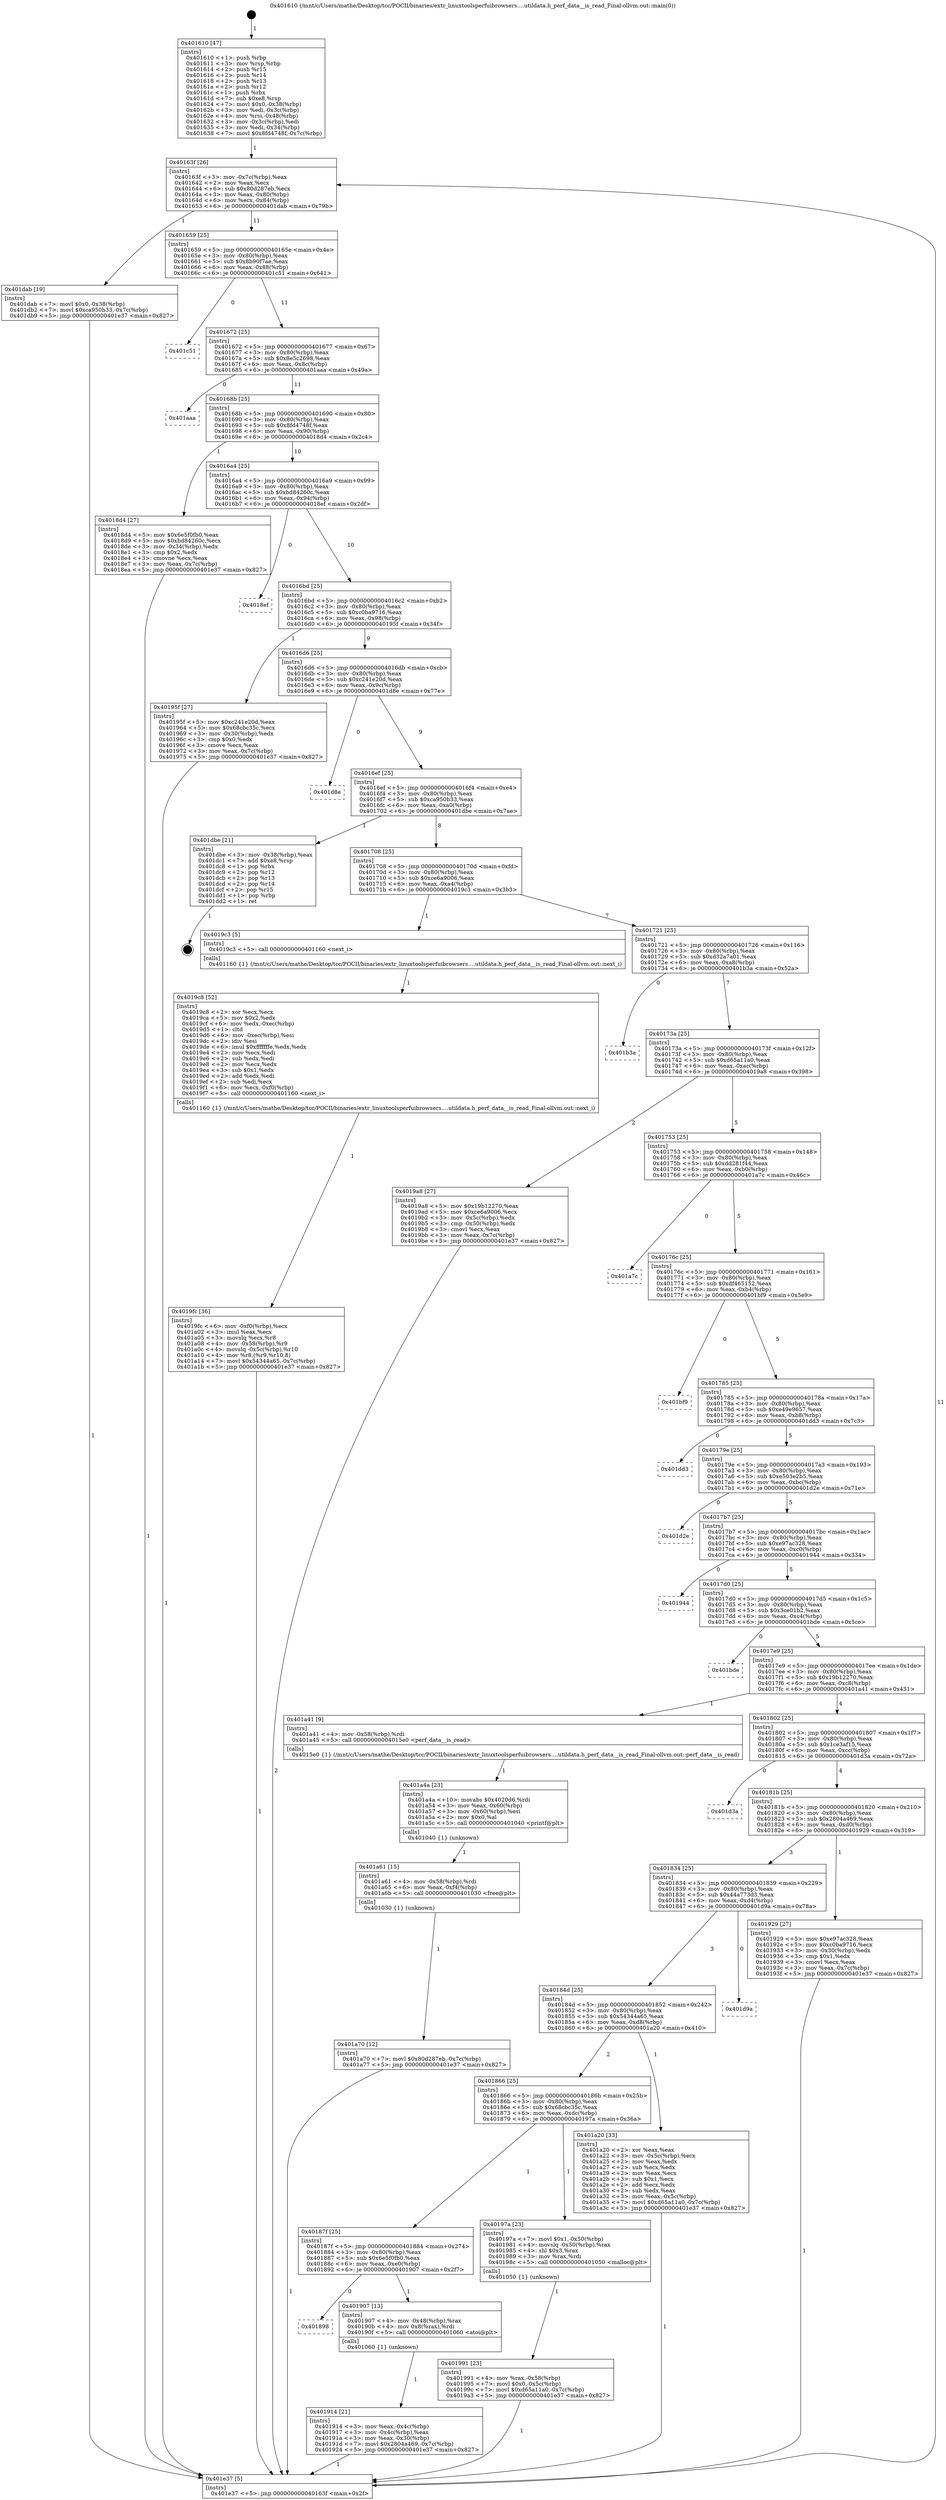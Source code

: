 digraph "0x401610" {
  label = "0x401610 (/mnt/c/Users/mathe/Desktop/tcc/POCII/binaries/extr_linuxtoolsperfuibrowsers....utildata.h_perf_data__is_read_Final-ollvm.out::main(0))"
  labelloc = "t"
  node[shape=record]

  Entry [label="",width=0.3,height=0.3,shape=circle,fillcolor=black,style=filled]
  "0x40163f" [label="{
     0x40163f [26]\l
     | [instrs]\l
     &nbsp;&nbsp;0x40163f \<+3\>: mov -0x7c(%rbp),%eax\l
     &nbsp;&nbsp;0x401642 \<+2\>: mov %eax,%ecx\l
     &nbsp;&nbsp;0x401644 \<+6\>: sub $0x80d287eb,%ecx\l
     &nbsp;&nbsp;0x40164a \<+3\>: mov %eax,-0x80(%rbp)\l
     &nbsp;&nbsp;0x40164d \<+6\>: mov %ecx,-0x84(%rbp)\l
     &nbsp;&nbsp;0x401653 \<+6\>: je 0000000000401dab \<main+0x79b\>\l
  }"]
  "0x401dab" [label="{
     0x401dab [19]\l
     | [instrs]\l
     &nbsp;&nbsp;0x401dab \<+7\>: movl $0x0,-0x38(%rbp)\l
     &nbsp;&nbsp;0x401db2 \<+7\>: movl $0xca950b33,-0x7c(%rbp)\l
     &nbsp;&nbsp;0x401db9 \<+5\>: jmp 0000000000401e37 \<main+0x827\>\l
  }"]
  "0x401659" [label="{
     0x401659 [25]\l
     | [instrs]\l
     &nbsp;&nbsp;0x401659 \<+5\>: jmp 000000000040165e \<main+0x4e\>\l
     &nbsp;&nbsp;0x40165e \<+3\>: mov -0x80(%rbp),%eax\l
     &nbsp;&nbsp;0x401661 \<+5\>: sub $0x8b90f7ae,%eax\l
     &nbsp;&nbsp;0x401666 \<+6\>: mov %eax,-0x88(%rbp)\l
     &nbsp;&nbsp;0x40166c \<+6\>: je 0000000000401c51 \<main+0x641\>\l
  }"]
  Exit [label="",width=0.3,height=0.3,shape=circle,fillcolor=black,style=filled,peripheries=2]
  "0x401c51" [label="{
     0x401c51\l
  }", style=dashed]
  "0x401672" [label="{
     0x401672 [25]\l
     | [instrs]\l
     &nbsp;&nbsp;0x401672 \<+5\>: jmp 0000000000401677 \<main+0x67\>\l
     &nbsp;&nbsp;0x401677 \<+3\>: mov -0x80(%rbp),%eax\l
     &nbsp;&nbsp;0x40167a \<+5\>: sub $0x8e5c2698,%eax\l
     &nbsp;&nbsp;0x40167f \<+6\>: mov %eax,-0x8c(%rbp)\l
     &nbsp;&nbsp;0x401685 \<+6\>: je 0000000000401aaa \<main+0x49a\>\l
  }"]
  "0x401a70" [label="{
     0x401a70 [12]\l
     | [instrs]\l
     &nbsp;&nbsp;0x401a70 \<+7\>: movl $0x80d287eb,-0x7c(%rbp)\l
     &nbsp;&nbsp;0x401a77 \<+5\>: jmp 0000000000401e37 \<main+0x827\>\l
  }"]
  "0x401aaa" [label="{
     0x401aaa\l
  }", style=dashed]
  "0x40168b" [label="{
     0x40168b [25]\l
     | [instrs]\l
     &nbsp;&nbsp;0x40168b \<+5\>: jmp 0000000000401690 \<main+0x80\>\l
     &nbsp;&nbsp;0x401690 \<+3\>: mov -0x80(%rbp),%eax\l
     &nbsp;&nbsp;0x401693 \<+5\>: sub $0x8fd4748f,%eax\l
     &nbsp;&nbsp;0x401698 \<+6\>: mov %eax,-0x90(%rbp)\l
     &nbsp;&nbsp;0x40169e \<+6\>: je 00000000004018d4 \<main+0x2c4\>\l
  }"]
  "0x401a61" [label="{
     0x401a61 [15]\l
     | [instrs]\l
     &nbsp;&nbsp;0x401a61 \<+4\>: mov -0x58(%rbp),%rdi\l
     &nbsp;&nbsp;0x401a65 \<+6\>: mov %eax,-0xf4(%rbp)\l
     &nbsp;&nbsp;0x401a6b \<+5\>: call 0000000000401030 \<free@plt\>\l
     | [calls]\l
     &nbsp;&nbsp;0x401030 \{1\} (unknown)\l
  }"]
  "0x4018d4" [label="{
     0x4018d4 [27]\l
     | [instrs]\l
     &nbsp;&nbsp;0x4018d4 \<+5\>: mov $0x6e5f0fb0,%eax\l
     &nbsp;&nbsp;0x4018d9 \<+5\>: mov $0xbd84260c,%ecx\l
     &nbsp;&nbsp;0x4018de \<+3\>: mov -0x34(%rbp),%edx\l
     &nbsp;&nbsp;0x4018e1 \<+3\>: cmp $0x2,%edx\l
     &nbsp;&nbsp;0x4018e4 \<+3\>: cmovne %ecx,%eax\l
     &nbsp;&nbsp;0x4018e7 \<+3\>: mov %eax,-0x7c(%rbp)\l
     &nbsp;&nbsp;0x4018ea \<+5\>: jmp 0000000000401e37 \<main+0x827\>\l
  }"]
  "0x4016a4" [label="{
     0x4016a4 [25]\l
     | [instrs]\l
     &nbsp;&nbsp;0x4016a4 \<+5\>: jmp 00000000004016a9 \<main+0x99\>\l
     &nbsp;&nbsp;0x4016a9 \<+3\>: mov -0x80(%rbp),%eax\l
     &nbsp;&nbsp;0x4016ac \<+5\>: sub $0xbd84260c,%eax\l
     &nbsp;&nbsp;0x4016b1 \<+6\>: mov %eax,-0x94(%rbp)\l
     &nbsp;&nbsp;0x4016b7 \<+6\>: je 00000000004018ef \<main+0x2df\>\l
  }"]
  "0x401e37" [label="{
     0x401e37 [5]\l
     | [instrs]\l
     &nbsp;&nbsp;0x401e37 \<+5\>: jmp 000000000040163f \<main+0x2f\>\l
  }"]
  "0x401610" [label="{
     0x401610 [47]\l
     | [instrs]\l
     &nbsp;&nbsp;0x401610 \<+1\>: push %rbp\l
     &nbsp;&nbsp;0x401611 \<+3\>: mov %rsp,%rbp\l
     &nbsp;&nbsp;0x401614 \<+2\>: push %r15\l
     &nbsp;&nbsp;0x401616 \<+2\>: push %r14\l
     &nbsp;&nbsp;0x401618 \<+2\>: push %r13\l
     &nbsp;&nbsp;0x40161a \<+2\>: push %r12\l
     &nbsp;&nbsp;0x40161c \<+1\>: push %rbx\l
     &nbsp;&nbsp;0x40161d \<+7\>: sub $0xe8,%rsp\l
     &nbsp;&nbsp;0x401624 \<+7\>: movl $0x0,-0x38(%rbp)\l
     &nbsp;&nbsp;0x40162b \<+3\>: mov %edi,-0x3c(%rbp)\l
     &nbsp;&nbsp;0x40162e \<+4\>: mov %rsi,-0x48(%rbp)\l
     &nbsp;&nbsp;0x401632 \<+3\>: mov -0x3c(%rbp),%edi\l
     &nbsp;&nbsp;0x401635 \<+3\>: mov %edi,-0x34(%rbp)\l
     &nbsp;&nbsp;0x401638 \<+7\>: movl $0x8fd4748f,-0x7c(%rbp)\l
  }"]
  "0x401a4a" [label="{
     0x401a4a [23]\l
     | [instrs]\l
     &nbsp;&nbsp;0x401a4a \<+10\>: movabs $0x4020d6,%rdi\l
     &nbsp;&nbsp;0x401a54 \<+3\>: mov %eax,-0x60(%rbp)\l
     &nbsp;&nbsp;0x401a57 \<+3\>: mov -0x60(%rbp),%esi\l
     &nbsp;&nbsp;0x401a5a \<+2\>: mov $0x0,%al\l
     &nbsp;&nbsp;0x401a5c \<+5\>: call 0000000000401040 \<printf@plt\>\l
     | [calls]\l
     &nbsp;&nbsp;0x401040 \{1\} (unknown)\l
  }"]
  "0x4018ef" [label="{
     0x4018ef\l
  }", style=dashed]
  "0x4016bd" [label="{
     0x4016bd [25]\l
     | [instrs]\l
     &nbsp;&nbsp;0x4016bd \<+5\>: jmp 00000000004016c2 \<main+0xb2\>\l
     &nbsp;&nbsp;0x4016c2 \<+3\>: mov -0x80(%rbp),%eax\l
     &nbsp;&nbsp;0x4016c5 \<+5\>: sub $0xc0ba9716,%eax\l
     &nbsp;&nbsp;0x4016ca \<+6\>: mov %eax,-0x98(%rbp)\l
     &nbsp;&nbsp;0x4016d0 \<+6\>: je 000000000040195f \<main+0x34f\>\l
  }"]
  "0x4019fc" [label="{
     0x4019fc [36]\l
     | [instrs]\l
     &nbsp;&nbsp;0x4019fc \<+6\>: mov -0xf0(%rbp),%ecx\l
     &nbsp;&nbsp;0x401a02 \<+3\>: imul %eax,%ecx\l
     &nbsp;&nbsp;0x401a05 \<+3\>: movslq %ecx,%r8\l
     &nbsp;&nbsp;0x401a08 \<+4\>: mov -0x58(%rbp),%r9\l
     &nbsp;&nbsp;0x401a0c \<+4\>: movslq -0x5c(%rbp),%r10\l
     &nbsp;&nbsp;0x401a10 \<+4\>: mov %r8,(%r9,%r10,8)\l
     &nbsp;&nbsp;0x401a14 \<+7\>: movl $0x54344a65,-0x7c(%rbp)\l
     &nbsp;&nbsp;0x401a1b \<+5\>: jmp 0000000000401e37 \<main+0x827\>\l
  }"]
  "0x40195f" [label="{
     0x40195f [27]\l
     | [instrs]\l
     &nbsp;&nbsp;0x40195f \<+5\>: mov $0xc241e20d,%eax\l
     &nbsp;&nbsp;0x401964 \<+5\>: mov $0x68cbc35c,%ecx\l
     &nbsp;&nbsp;0x401969 \<+3\>: mov -0x30(%rbp),%edx\l
     &nbsp;&nbsp;0x40196c \<+3\>: cmp $0x0,%edx\l
     &nbsp;&nbsp;0x40196f \<+3\>: cmove %ecx,%eax\l
     &nbsp;&nbsp;0x401972 \<+3\>: mov %eax,-0x7c(%rbp)\l
     &nbsp;&nbsp;0x401975 \<+5\>: jmp 0000000000401e37 \<main+0x827\>\l
  }"]
  "0x4016d6" [label="{
     0x4016d6 [25]\l
     | [instrs]\l
     &nbsp;&nbsp;0x4016d6 \<+5\>: jmp 00000000004016db \<main+0xcb\>\l
     &nbsp;&nbsp;0x4016db \<+3\>: mov -0x80(%rbp),%eax\l
     &nbsp;&nbsp;0x4016de \<+5\>: sub $0xc241e20d,%eax\l
     &nbsp;&nbsp;0x4016e3 \<+6\>: mov %eax,-0x9c(%rbp)\l
     &nbsp;&nbsp;0x4016e9 \<+6\>: je 0000000000401d8e \<main+0x77e\>\l
  }"]
  "0x4019c8" [label="{
     0x4019c8 [52]\l
     | [instrs]\l
     &nbsp;&nbsp;0x4019c8 \<+2\>: xor %ecx,%ecx\l
     &nbsp;&nbsp;0x4019ca \<+5\>: mov $0x2,%edx\l
     &nbsp;&nbsp;0x4019cf \<+6\>: mov %edx,-0xec(%rbp)\l
     &nbsp;&nbsp;0x4019d5 \<+1\>: cltd\l
     &nbsp;&nbsp;0x4019d6 \<+6\>: mov -0xec(%rbp),%esi\l
     &nbsp;&nbsp;0x4019dc \<+2\>: idiv %esi\l
     &nbsp;&nbsp;0x4019de \<+6\>: imul $0xfffffffe,%edx,%edx\l
     &nbsp;&nbsp;0x4019e4 \<+2\>: mov %ecx,%edi\l
     &nbsp;&nbsp;0x4019e6 \<+2\>: sub %edx,%edi\l
     &nbsp;&nbsp;0x4019e8 \<+2\>: mov %ecx,%edx\l
     &nbsp;&nbsp;0x4019ea \<+3\>: sub $0x1,%edx\l
     &nbsp;&nbsp;0x4019ed \<+2\>: add %edx,%edi\l
     &nbsp;&nbsp;0x4019ef \<+2\>: sub %edi,%ecx\l
     &nbsp;&nbsp;0x4019f1 \<+6\>: mov %ecx,-0xf0(%rbp)\l
     &nbsp;&nbsp;0x4019f7 \<+5\>: call 0000000000401160 \<next_i\>\l
     | [calls]\l
     &nbsp;&nbsp;0x401160 \{1\} (/mnt/c/Users/mathe/Desktop/tcc/POCII/binaries/extr_linuxtoolsperfuibrowsers....utildata.h_perf_data__is_read_Final-ollvm.out::next_i)\l
  }"]
  "0x401d8e" [label="{
     0x401d8e\l
  }", style=dashed]
  "0x4016ef" [label="{
     0x4016ef [25]\l
     | [instrs]\l
     &nbsp;&nbsp;0x4016ef \<+5\>: jmp 00000000004016f4 \<main+0xe4\>\l
     &nbsp;&nbsp;0x4016f4 \<+3\>: mov -0x80(%rbp),%eax\l
     &nbsp;&nbsp;0x4016f7 \<+5\>: sub $0xca950b33,%eax\l
     &nbsp;&nbsp;0x4016fc \<+6\>: mov %eax,-0xa0(%rbp)\l
     &nbsp;&nbsp;0x401702 \<+6\>: je 0000000000401dbe \<main+0x7ae\>\l
  }"]
  "0x401991" [label="{
     0x401991 [23]\l
     | [instrs]\l
     &nbsp;&nbsp;0x401991 \<+4\>: mov %rax,-0x58(%rbp)\l
     &nbsp;&nbsp;0x401995 \<+7\>: movl $0x0,-0x5c(%rbp)\l
     &nbsp;&nbsp;0x40199c \<+7\>: movl $0xd65a11a0,-0x7c(%rbp)\l
     &nbsp;&nbsp;0x4019a3 \<+5\>: jmp 0000000000401e37 \<main+0x827\>\l
  }"]
  "0x401dbe" [label="{
     0x401dbe [21]\l
     | [instrs]\l
     &nbsp;&nbsp;0x401dbe \<+3\>: mov -0x38(%rbp),%eax\l
     &nbsp;&nbsp;0x401dc1 \<+7\>: add $0xe8,%rsp\l
     &nbsp;&nbsp;0x401dc8 \<+1\>: pop %rbx\l
     &nbsp;&nbsp;0x401dc9 \<+2\>: pop %r12\l
     &nbsp;&nbsp;0x401dcb \<+2\>: pop %r13\l
     &nbsp;&nbsp;0x401dcd \<+2\>: pop %r14\l
     &nbsp;&nbsp;0x401dcf \<+2\>: pop %r15\l
     &nbsp;&nbsp;0x401dd1 \<+1\>: pop %rbp\l
     &nbsp;&nbsp;0x401dd2 \<+1\>: ret\l
  }"]
  "0x401708" [label="{
     0x401708 [25]\l
     | [instrs]\l
     &nbsp;&nbsp;0x401708 \<+5\>: jmp 000000000040170d \<main+0xfd\>\l
     &nbsp;&nbsp;0x40170d \<+3\>: mov -0x80(%rbp),%eax\l
     &nbsp;&nbsp;0x401710 \<+5\>: sub $0xce6a9006,%eax\l
     &nbsp;&nbsp;0x401715 \<+6\>: mov %eax,-0xa4(%rbp)\l
     &nbsp;&nbsp;0x40171b \<+6\>: je 00000000004019c3 \<main+0x3b3\>\l
  }"]
  "0x401914" [label="{
     0x401914 [21]\l
     | [instrs]\l
     &nbsp;&nbsp;0x401914 \<+3\>: mov %eax,-0x4c(%rbp)\l
     &nbsp;&nbsp;0x401917 \<+3\>: mov -0x4c(%rbp),%eax\l
     &nbsp;&nbsp;0x40191a \<+3\>: mov %eax,-0x30(%rbp)\l
     &nbsp;&nbsp;0x40191d \<+7\>: movl $0x2804a469,-0x7c(%rbp)\l
     &nbsp;&nbsp;0x401924 \<+5\>: jmp 0000000000401e37 \<main+0x827\>\l
  }"]
  "0x4019c3" [label="{
     0x4019c3 [5]\l
     | [instrs]\l
     &nbsp;&nbsp;0x4019c3 \<+5\>: call 0000000000401160 \<next_i\>\l
     | [calls]\l
     &nbsp;&nbsp;0x401160 \{1\} (/mnt/c/Users/mathe/Desktop/tcc/POCII/binaries/extr_linuxtoolsperfuibrowsers....utildata.h_perf_data__is_read_Final-ollvm.out::next_i)\l
  }"]
  "0x401721" [label="{
     0x401721 [25]\l
     | [instrs]\l
     &nbsp;&nbsp;0x401721 \<+5\>: jmp 0000000000401726 \<main+0x116\>\l
     &nbsp;&nbsp;0x401726 \<+3\>: mov -0x80(%rbp),%eax\l
     &nbsp;&nbsp;0x401729 \<+5\>: sub $0xd32a7a01,%eax\l
     &nbsp;&nbsp;0x40172e \<+6\>: mov %eax,-0xa8(%rbp)\l
     &nbsp;&nbsp;0x401734 \<+6\>: je 0000000000401b3a \<main+0x52a\>\l
  }"]
  "0x401898" [label="{
     0x401898\l
  }", style=dashed]
  "0x401b3a" [label="{
     0x401b3a\l
  }", style=dashed]
  "0x40173a" [label="{
     0x40173a [25]\l
     | [instrs]\l
     &nbsp;&nbsp;0x40173a \<+5\>: jmp 000000000040173f \<main+0x12f\>\l
     &nbsp;&nbsp;0x40173f \<+3\>: mov -0x80(%rbp),%eax\l
     &nbsp;&nbsp;0x401742 \<+5\>: sub $0xd65a11a0,%eax\l
     &nbsp;&nbsp;0x401747 \<+6\>: mov %eax,-0xac(%rbp)\l
     &nbsp;&nbsp;0x40174d \<+6\>: je 00000000004019a8 \<main+0x398\>\l
  }"]
  "0x401907" [label="{
     0x401907 [13]\l
     | [instrs]\l
     &nbsp;&nbsp;0x401907 \<+4\>: mov -0x48(%rbp),%rax\l
     &nbsp;&nbsp;0x40190b \<+4\>: mov 0x8(%rax),%rdi\l
     &nbsp;&nbsp;0x40190f \<+5\>: call 0000000000401060 \<atoi@plt\>\l
     | [calls]\l
     &nbsp;&nbsp;0x401060 \{1\} (unknown)\l
  }"]
  "0x4019a8" [label="{
     0x4019a8 [27]\l
     | [instrs]\l
     &nbsp;&nbsp;0x4019a8 \<+5\>: mov $0x19b12270,%eax\l
     &nbsp;&nbsp;0x4019ad \<+5\>: mov $0xce6a9006,%ecx\l
     &nbsp;&nbsp;0x4019b2 \<+3\>: mov -0x5c(%rbp),%edx\l
     &nbsp;&nbsp;0x4019b5 \<+3\>: cmp -0x50(%rbp),%edx\l
     &nbsp;&nbsp;0x4019b8 \<+3\>: cmovl %ecx,%eax\l
     &nbsp;&nbsp;0x4019bb \<+3\>: mov %eax,-0x7c(%rbp)\l
     &nbsp;&nbsp;0x4019be \<+5\>: jmp 0000000000401e37 \<main+0x827\>\l
  }"]
  "0x401753" [label="{
     0x401753 [25]\l
     | [instrs]\l
     &nbsp;&nbsp;0x401753 \<+5\>: jmp 0000000000401758 \<main+0x148\>\l
     &nbsp;&nbsp;0x401758 \<+3\>: mov -0x80(%rbp),%eax\l
     &nbsp;&nbsp;0x40175b \<+5\>: sub $0xdd281f44,%eax\l
     &nbsp;&nbsp;0x401760 \<+6\>: mov %eax,-0xb0(%rbp)\l
     &nbsp;&nbsp;0x401766 \<+6\>: je 0000000000401a7c \<main+0x46c\>\l
  }"]
  "0x40187f" [label="{
     0x40187f [25]\l
     | [instrs]\l
     &nbsp;&nbsp;0x40187f \<+5\>: jmp 0000000000401884 \<main+0x274\>\l
     &nbsp;&nbsp;0x401884 \<+3\>: mov -0x80(%rbp),%eax\l
     &nbsp;&nbsp;0x401887 \<+5\>: sub $0x6e5f0fb0,%eax\l
     &nbsp;&nbsp;0x40188c \<+6\>: mov %eax,-0xe0(%rbp)\l
     &nbsp;&nbsp;0x401892 \<+6\>: je 0000000000401907 \<main+0x2f7\>\l
  }"]
  "0x401a7c" [label="{
     0x401a7c\l
  }", style=dashed]
  "0x40176c" [label="{
     0x40176c [25]\l
     | [instrs]\l
     &nbsp;&nbsp;0x40176c \<+5\>: jmp 0000000000401771 \<main+0x161\>\l
     &nbsp;&nbsp;0x401771 \<+3\>: mov -0x80(%rbp),%eax\l
     &nbsp;&nbsp;0x401774 \<+5\>: sub $0xdf465152,%eax\l
     &nbsp;&nbsp;0x401779 \<+6\>: mov %eax,-0xb4(%rbp)\l
     &nbsp;&nbsp;0x40177f \<+6\>: je 0000000000401bf9 \<main+0x5e9\>\l
  }"]
  "0x40197a" [label="{
     0x40197a [23]\l
     | [instrs]\l
     &nbsp;&nbsp;0x40197a \<+7\>: movl $0x1,-0x50(%rbp)\l
     &nbsp;&nbsp;0x401981 \<+4\>: movslq -0x50(%rbp),%rax\l
     &nbsp;&nbsp;0x401985 \<+4\>: shl $0x3,%rax\l
     &nbsp;&nbsp;0x401989 \<+3\>: mov %rax,%rdi\l
     &nbsp;&nbsp;0x40198c \<+5\>: call 0000000000401050 \<malloc@plt\>\l
     | [calls]\l
     &nbsp;&nbsp;0x401050 \{1\} (unknown)\l
  }"]
  "0x401bf9" [label="{
     0x401bf9\l
  }", style=dashed]
  "0x401785" [label="{
     0x401785 [25]\l
     | [instrs]\l
     &nbsp;&nbsp;0x401785 \<+5\>: jmp 000000000040178a \<main+0x17a\>\l
     &nbsp;&nbsp;0x40178a \<+3\>: mov -0x80(%rbp),%eax\l
     &nbsp;&nbsp;0x40178d \<+5\>: sub $0xe49e9657,%eax\l
     &nbsp;&nbsp;0x401792 \<+6\>: mov %eax,-0xb8(%rbp)\l
     &nbsp;&nbsp;0x401798 \<+6\>: je 0000000000401dd3 \<main+0x7c3\>\l
  }"]
  "0x401866" [label="{
     0x401866 [25]\l
     | [instrs]\l
     &nbsp;&nbsp;0x401866 \<+5\>: jmp 000000000040186b \<main+0x25b\>\l
     &nbsp;&nbsp;0x40186b \<+3\>: mov -0x80(%rbp),%eax\l
     &nbsp;&nbsp;0x40186e \<+5\>: sub $0x68cbc35c,%eax\l
     &nbsp;&nbsp;0x401873 \<+6\>: mov %eax,-0xdc(%rbp)\l
     &nbsp;&nbsp;0x401879 \<+6\>: je 000000000040197a \<main+0x36a\>\l
  }"]
  "0x401dd3" [label="{
     0x401dd3\l
  }", style=dashed]
  "0x40179e" [label="{
     0x40179e [25]\l
     | [instrs]\l
     &nbsp;&nbsp;0x40179e \<+5\>: jmp 00000000004017a3 \<main+0x193\>\l
     &nbsp;&nbsp;0x4017a3 \<+3\>: mov -0x80(%rbp),%eax\l
     &nbsp;&nbsp;0x4017a6 \<+5\>: sub $0xe503e2b5,%eax\l
     &nbsp;&nbsp;0x4017ab \<+6\>: mov %eax,-0xbc(%rbp)\l
     &nbsp;&nbsp;0x4017b1 \<+6\>: je 0000000000401d2e \<main+0x71e\>\l
  }"]
  "0x401a20" [label="{
     0x401a20 [33]\l
     | [instrs]\l
     &nbsp;&nbsp;0x401a20 \<+2\>: xor %eax,%eax\l
     &nbsp;&nbsp;0x401a22 \<+3\>: mov -0x5c(%rbp),%ecx\l
     &nbsp;&nbsp;0x401a25 \<+2\>: mov %eax,%edx\l
     &nbsp;&nbsp;0x401a27 \<+2\>: sub %ecx,%edx\l
     &nbsp;&nbsp;0x401a29 \<+2\>: mov %eax,%ecx\l
     &nbsp;&nbsp;0x401a2b \<+3\>: sub $0x1,%ecx\l
     &nbsp;&nbsp;0x401a2e \<+2\>: add %ecx,%edx\l
     &nbsp;&nbsp;0x401a30 \<+2\>: sub %edx,%eax\l
     &nbsp;&nbsp;0x401a32 \<+3\>: mov %eax,-0x5c(%rbp)\l
     &nbsp;&nbsp;0x401a35 \<+7\>: movl $0xd65a11a0,-0x7c(%rbp)\l
     &nbsp;&nbsp;0x401a3c \<+5\>: jmp 0000000000401e37 \<main+0x827\>\l
  }"]
  "0x401d2e" [label="{
     0x401d2e\l
  }", style=dashed]
  "0x4017b7" [label="{
     0x4017b7 [25]\l
     | [instrs]\l
     &nbsp;&nbsp;0x4017b7 \<+5\>: jmp 00000000004017bc \<main+0x1ac\>\l
     &nbsp;&nbsp;0x4017bc \<+3\>: mov -0x80(%rbp),%eax\l
     &nbsp;&nbsp;0x4017bf \<+5\>: sub $0xe97ac328,%eax\l
     &nbsp;&nbsp;0x4017c4 \<+6\>: mov %eax,-0xc0(%rbp)\l
     &nbsp;&nbsp;0x4017ca \<+6\>: je 0000000000401944 \<main+0x334\>\l
  }"]
  "0x40184d" [label="{
     0x40184d [25]\l
     | [instrs]\l
     &nbsp;&nbsp;0x40184d \<+5\>: jmp 0000000000401852 \<main+0x242\>\l
     &nbsp;&nbsp;0x401852 \<+3\>: mov -0x80(%rbp),%eax\l
     &nbsp;&nbsp;0x401855 \<+5\>: sub $0x54344a65,%eax\l
     &nbsp;&nbsp;0x40185a \<+6\>: mov %eax,-0xd8(%rbp)\l
     &nbsp;&nbsp;0x401860 \<+6\>: je 0000000000401a20 \<main+0x410\>\l
  }"]
  "0x401944" [label="{
     0x401944\l
  }", style=dashed]
  "0x4017d0" [label="{
     0x4017d0 [25]\l
     | [instrs]\l
     &nbsp;&nbsp;0x4017d0 \<+5\>: jmp 00000000004017d5 \<main+0x1c5\>\l
     &nbsp;&nbsp;0x4017d5 \<+3\>: mov -0x80(%rbp),%eax\l
     &nbsp;&nbsp;0x4017d8 \<+5\>: sub $0x3ce01b2,%eax\l
     &nbsp;&nbsp;0x4017dd \<+6\>: mov %eax,-0xc4(%rbp)\l
     &nbsp;&nbsp;0x4017e3 \<+6\>: je 0000000000401bde \<main+0x5ce\>\l
  }"]
  "0x401d9a" [label="{
     0x401d9a\l
  }", style=dashed]
  "0x401bde" [label="{
     0x401bde\l
  }", style=dashed]
  "0x4017e9" [label="{
     0x4017e9 [25]\l
     | [instrs]\l
     &nbsp;&nbsp;0x4017e9 \<+5\>: jmp 00000000004017ee \<main+0x1de\>\l
     &nbsp;&nbsp;0x4017ee \<+3\>: mov -0x80(%rbp),%eax\l
     &nbsp;&nbsp;0x4017f1 \<+5\>: sub $0x19b12270,%eax\l
     &nbsp;&nbsp;0x4017f6 \<+6\>: mov %eax,-0xc8(%rbp)\l
     &nbsp;&nbsp;0x4017fc \<+6\>: je 0000000000401a41 \<main+0x431\>\l
  }"]
  "0x401834" [label="{
     0x401834 [25]\l
     | [instrs]\l
     &nbsp;&nbsp;0x401834 \<+5\>: jmp 0000000000401839 \<main+0x229\>\l
     &nbsp;&nbsp;0x401839 \<+3\>: mov -0x80(%rbp),%eax\l
     &nbsp;&nbsp;0x40183c \<+5\>: sub $0x44a773d3,%eax\l
     &nbsp;&nbsp;0x401841 \<+6\>: mov %eax,-0xd4(%rbp)\l
     &nbsp;&nbsp;0x401847 \<+6\>: je 0000000000401d9a \<main+0x78a\>\l
  }"]
  "0x401a41" [label="{
     0x401a41 [9]\l
     | [instrs]\l
     &nbsp;&nbsp;0x401a41 \<+4\>: mov -0x58(%rbp),%rdi\l
     &nbsp;&nbsp;0x401a45 \<+5\>: call 00000000004015e0 \<perf_data__is_read\>\l
     | [calls]\l
     &nbsp;&nbsp;0x4015e0 \{1\} (/mnt/c/Users/mathe/Desktop/tcc/POCII/binaries/extr_linuxtoolsperfuibrowsers....utildata.h_perf_data__is_read_Final-ollvm.out::perf_data__is_read)\l
  }"]
  "0x401802" [label="{
     0x401802 [25]\l
     | [instrs]\l
     &nbsp;&nbsp;0x401802 \<+5\>: jmp 0000000000401807 \<main+0x1f7\>\l
     &nbsp;&nbsp;0x401807 \<+3\>: mov -0x80(%rbp),%eax\l
     &nbsp;&nbsp;0x40180a \<+5\>: sub $0x1ce3af15,%eax\l
     &nbsp;&nbsp;0x40180f \<+6\>: mov %eax,-0xcc(%rbp)\l
     &nbsp;&nbsp;0x401815 \<+6\>: je 0000000000401d3a \<main+0x72a\>\l
  }"]
  "0x401929" [label="{
     0x401929 [27]\l
     | [instrs]\l
     &nbsp;&nbsp;0x401929 \<+5\>: mov $0xe97ac328,%eax\l
     &nbsp;&nbsp;0x40192e \<+5\>: mov $0xc0ba9716,%ecx\l
     &nbsp;&nbsp;0x401933 \<+3\>: mov -0x30(%rbp),%edx\l
     &nbsp;&nbsp;0x401936 \<+3\>: cmp $0x1,%edx\l
     &nbsp;&nbsp;0x401939 \<+3\>: cmovl %ecx,%eax\l
     &nbsp;&nbsp;0x40193c \<+3\>: mov %eax,-0x7c(%rbp)\l
     &nbsp;&nbsp;0x40193f \<+5\>: jmp 0000000000401e37 \<main+0x827\>\l
  }"]
  "0x401d3a" [label="{
     0x401d3a\l
  }", style=dashed]
  "0x40181b" [label="{
     0x40181b [25]\l
     | [instrs]\l
     &nbsp;&nbsp;0x40181b \<+5\>: jmp 0000000000401820 \<main+0x210\>\l
     &nbsp;&nbsp;0x401820 \<+3\>: mov -0x80(%rbp),%eax\l
     &nbsp;&nbsp;0x401823 \<+5\>: sub $0x2804a469,%eax\l
     &nbsp;&nbsp;0x401828 \<+6\>: mov %eax,-0xd0(%rbp)\l
     &nbsp;&nbsp;0x40182e \<+6\>: je 0000000000401929 \<main+0x319\>\l
  }"]
  Entry -> "0x401610" [label=" 1"]
  "0x40163f" -> "0x401dab" [label=" 1"]
  "0x40163f" -> "0x401659" [label=" 11"]
  "0x401dbe" -> Exit [label=" 1"]
  "0x401659" -> "0x401c51" [label=" 0"]
  "0x401659" -> "0x401672" [label=" 11"]
  "0x401dab" -> "0x401e37" [label=" 1"]
  "0x401672" -> "0x401aaa" [label=" 0"]
  "0x401672" -> "0x40168b" [label=" 11"]
  "0x401a70" -> "0x401e37" [label=" 1"]
  "0x40168b" -> "0x4018d4" [label=" 1"]
  "0x40168b" -> "0x4016a4" [label=" 10"]
  "0x4018d4" -> "0x401e37" [label=" 1"]
  "0x401610" -> "0x40163f" [label=" 1"]
  "0x401e37" -> "0x40163f" [label=" 11"]
  "0x401a61" -> "0x401a70" [label=" 1"]
  "0x4016a4" -> "0x4018ef" [label=" 0"]
  "0x4016a4" -> "0x4016bd" [label=" 10"]
  "0x401a4a" -> "0x401a61" [label=" 1"]
  "0x4016bd" -> "0x40195f" [label=" 1"]
  "0x4016bd" -> "0x4016d6" [label=" 9"]
  "0x401a41" -> "0x401a4a" [label=" 1"]
  "0x4016d6" -> "0x401d8e" [label=" 0"]
  "0x4016d6" -> "0x4016ef" [label=" 9"]
  "0x401a20" -> "0x401e37" [label=" 1"]
  "0x4016ef" -> "0x401dbe" [label=" 1"]
  "0x4016ef" -> "0x401708" [label=" 8"]
  "0x4019fc" -> "0x401e37" [label=" 1"]
  "0x401708" -> "0x4019c3" [label=" 1"]
  "0x401708" -> "0x401721" [label=" 7"]
  "0x4019c8" -> "0x4019fc" [label=" 1"]
  "0x401721" -> "0x401b3a" [label=" 0"]
  "0x401721" -> "0x40173a" [label=" 7"]
  "0x4019c3" -> "0x4019c8" [label=" 1"]
  "0x40173a" -> "0x4019a8" [label=" 2"]
  "0x40173a" -> "0x401753" [label=" 5"]
  "0x4019a8" -> "0x401e37" [label=" 2"]
  "0x401753" -> "0x401a7c" [label=" 0"]
  "0x401753" -> "0x40176c" [label=" 5"]
  "0x40197a" -> "0x401991" [label=" 1"]
  "0x40176c" -> "0x401bf9" [label=" 0"]
  "0x40176c" -> "0x401785" [label=" 5"]
  "0x40195f" -> "0x401e37" [label=" 1"]
  "0x401785" -> "0x401dd3" [label=" 0"]
  "0x401785" -> "0x40179e" [label=" 5"]
  "0x401914" -> "0x401e37" [label=" 1"]
  "0x40179e" -> "0x401d2e" [label=" 0"]
  "0x40179e" -> "0x4017b7" [label=" 5"]
  "0x401907" -> "0x401914" [label=" 1"]
  "0x4017b7" -> "0x401944" [label=" 0"]
  "0x4017b7" -> "0x4017d0" [label=" 5"]
  "0x40187f" -> "0x401907" [label=" 1"]
  "0x4017d0" -> "0x401bde" [label=" 0"]
  "0x4017d0" -> "0x4017e9" [label=" 5"]
  "0x401991" -> "0x401e37" [label=" 1"]
  "0x4017e9" -> "0x401a41" [label=" 1"]
  "0x4017e9" -> "0x401802" [label=" 4"]
  "0x401866" -> "0x40197a" [label=" 1"]
  "0x401802" -> "0x401d3a" [label=" 0"]
  "0x401802" -> "0x40181b" [label=" 4"]
  "0x401929" -> "0x401e37" [label=" 1"]
  "0x40181b" -> "0x401929" [label=" 1"]
  "0x40181b" -> "0x401834" [label=" 3"]
  "0x401866" -> "0x40187f" [label=" 1"]
  "0x401834" -> "0x401d9a" [label=" 0"]
  "0x401834" -> "0x40184d" [label=" 3"]
  "0x40187f" -> "0x401898" [label=" 0"]
  "0x40184d" -> "0x401a20" [label=" 1"]
  "0x40184d" -> "0x401866" [label=" 2"]
}
